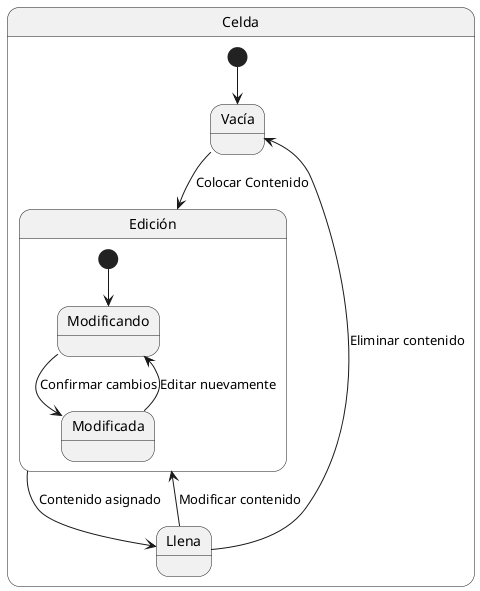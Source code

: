 @startuml

state "Celda" as Celda {
    [*] --> Vacía
    
    state Edición {
        [*] --> Modificando
        Modificando --> Modificada : Confirmar cambios
        Modificada --> Modificando : Editar nuevamente
    }
    
    Vacía --> Edición : Colocar Contenido
    Edición --> Llena : Contenido asignado
    Llena --> Edición : Modificar contenido
    Llena --> Vacía : Eliminar contenido
}

@enduml
